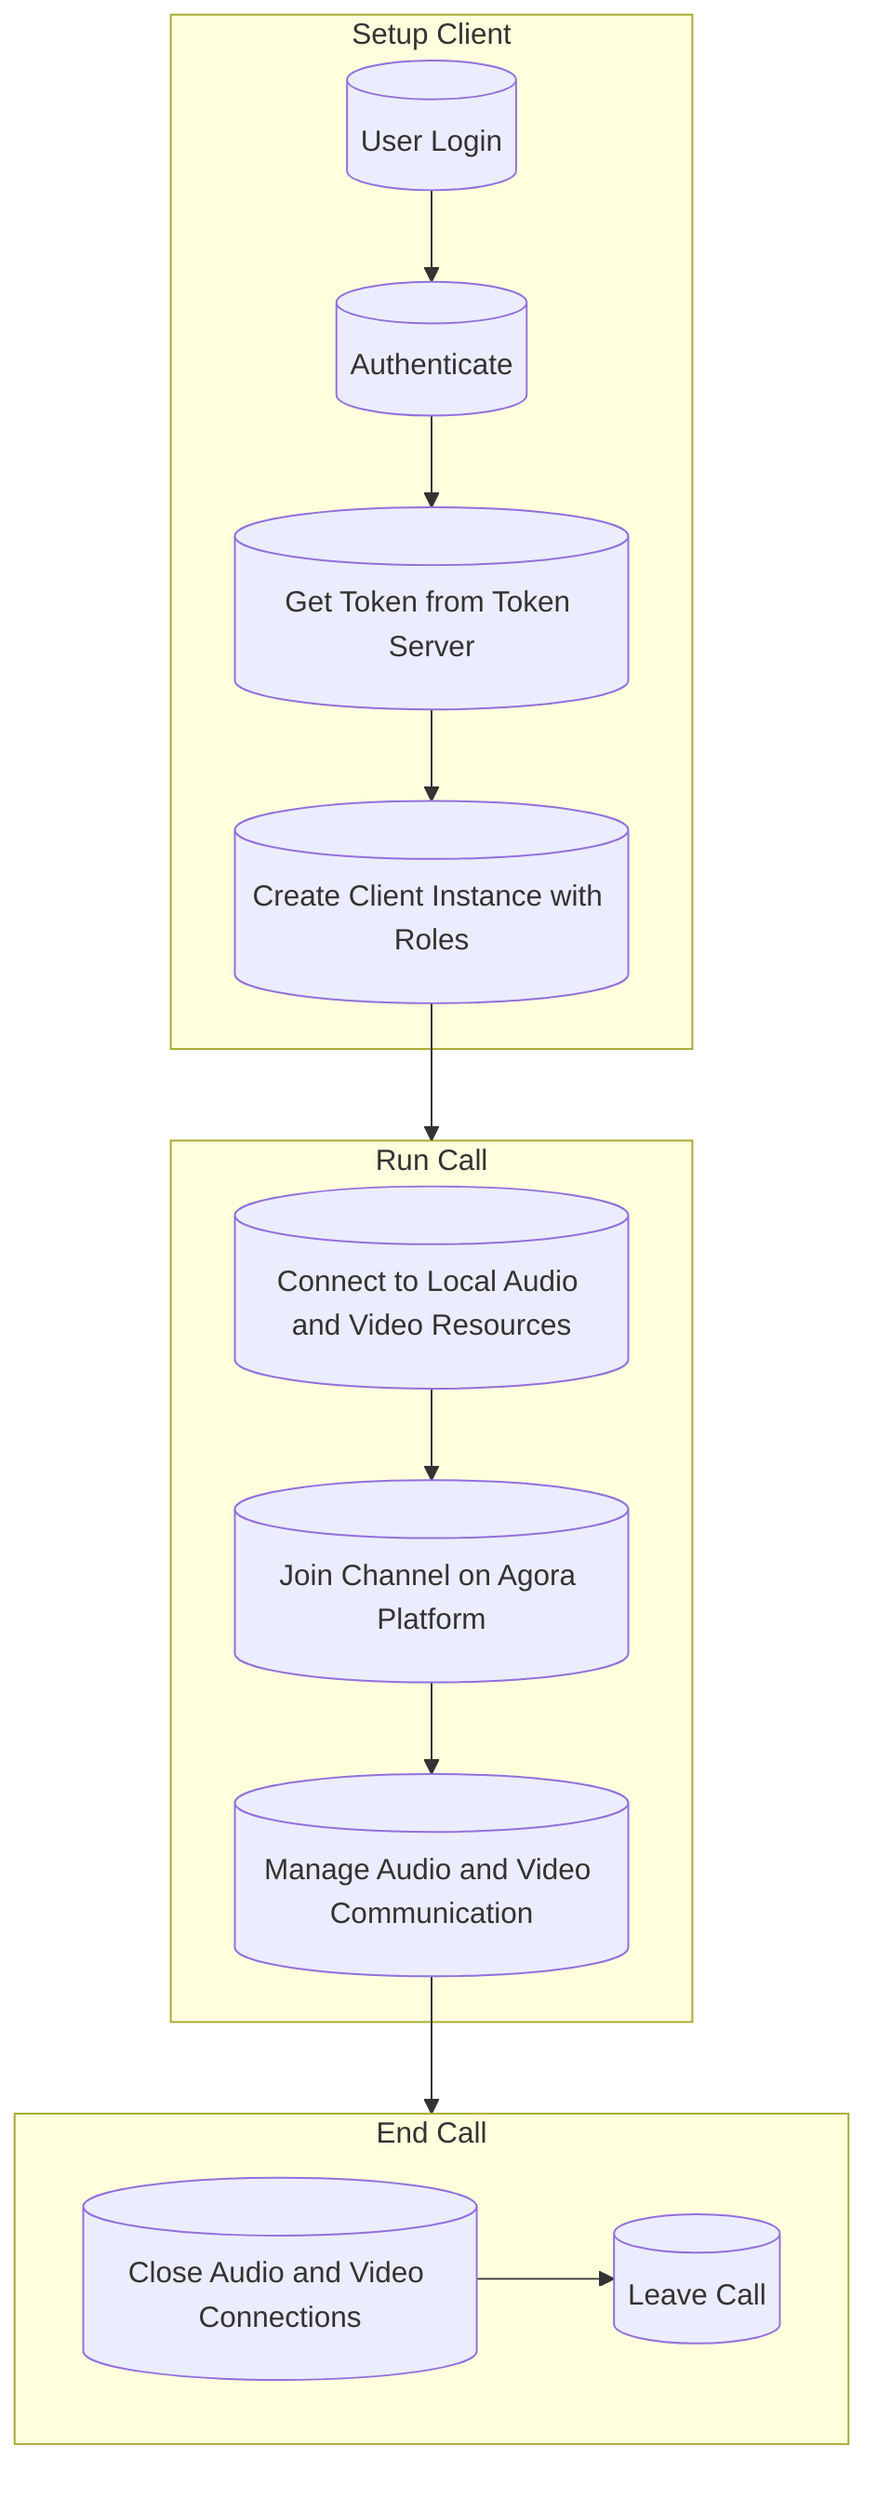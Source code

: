 flowchart TB
    subgraph setupClient ["Setup Client"]
        login[("User Login")]
        authenticate[("Authenticate")]
        getToken[("Get Token from Token Server")]
        createClient[("Create Client Instance with Roles")]
        login --> authenticate --> getToken --> createClient
    end
    
    subgraph runCall ["Run Call"]
        connectResources[("Connect to Local Audio and Video Resources")]
        joinChannel[("Join Channel on Agora Platform")]
        manageCommunication[("Manage Audio and Video Communication")]
        connectResources --> joinChannel --> manageCommunication
    end

    subgraph endCall ["End Call"]
        closeConnection[("Close Audio and Video Connections")]
        leaveCall[("Leave Call")]
        closeConnection --> leaveCall
    end

    createClient --> runCall
    manageCommunication --> endCall